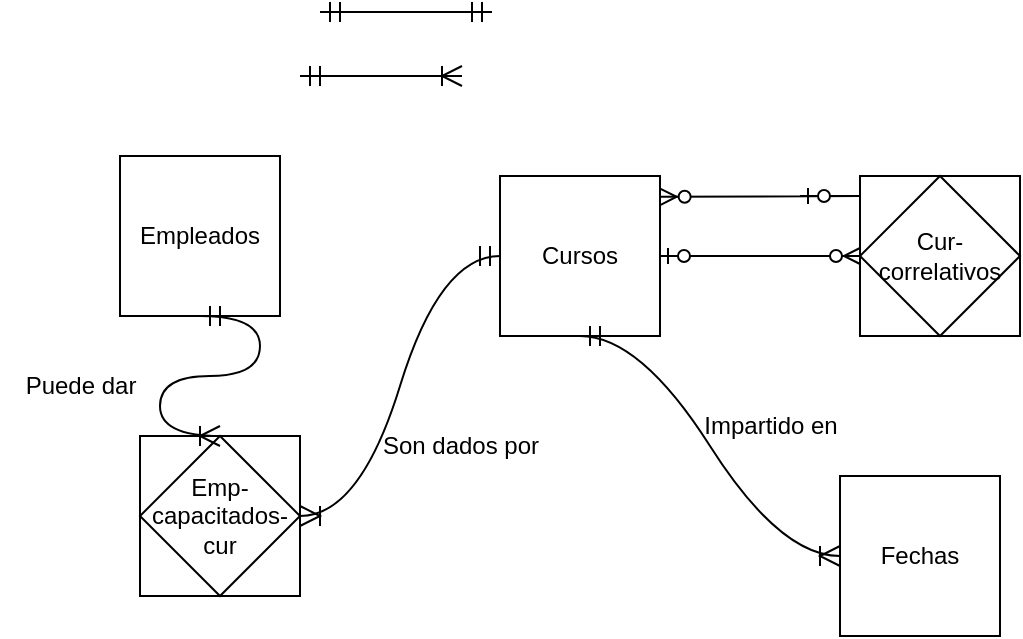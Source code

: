 <mxfile version="27.1.5">
  <diagram name="Página-1" id="yPMZSm1ndTIGdW5jXo2i">
    <mxGraphModel dx="1148" dy="536" grid="1" gridSize="10" guides="1" tooltips="1" connect="1" arrows="1" fold="1" page="1" pageScale="1" pageWidth="827" pageHeight="1169" math="0" shadow="0">
      <root>
        <mxCell id="0" />
        <mxCell id="1" parent="0" />
        <mxCell id="D_9g-K0uBlC7x004Gr_J-1" value="" style="edgeStyle=entityRelationEdgeStyle;fontSize=12;html=1;endArrow=ERoneToMany;startArrow=ERmandOne;rounded=0;startSize=8;endSize=8;curved=1;" edge="1" parent="1">
          <mxGeometry width="100" height="100" relative="1" as="geometry">
            <mxPoint x="280" y="360" as="sourcePoint" />
            <mxPoint x="361" y="360" as="targetPoint" />
            <Array as="points">
              <mxPoint x="392" y="410" />
              <mxPoint x="240" y="205" />
            </Array>
          </mxGeometry>
        </mxCell>
        <mxCell id="D_9g-K0uBlC7x004Gr_J-2" value="" style="edgeStyle=entityRelationEdgeStyle;fontSize=12;html=1;endArrow=ERmandOne;startArrow=ERmandOne;rounded=0;startSize=8;endSize=8;curved=1;" edge="1" parent="1">
          <mxGeometry width="100" height="100" relative="1" as="geometry">
            <mxPoint x="290" y="328" as="sourcePoint" />
            <mxPoint x="376" y="328" as="targetPoint" />
            <Array as="points">
              <mxPoint x="274" y="160" />
            </Array>
          </mxGeometry>
        </mxCell>
        <mxCell id="D_9g-K0uBlC7x004Gr_J-3" value="Empleados" style="whiteSpace=wrap;html=1;aspect=fixed;" vertex="1" parent="1">
          <mxGeometry x="190" y="400" width="80" height="80" as="geometry" />
        </mxCell>
        <mxCell id="D_9g-K0uBlC7x004Gr_J-4" value="Cursos" style="whiteSpace=wrap;html=1;aspect=fixed;" vertex="1" parent="1">
          <mxGeometry x="380" y="410" width="80" height="80" as="geometry" />
        </mxCell>
        <mxCell id="D_9g-K0uBlC7x004Gr_J-5" value="Fechas" style="whiteSpace=wrap;html=1;aspect=fixed;" vertex="1" parent="1">
          <mxGeometry x="550" y="560" width="80" height="80" as="geometry" />
        </mxCell>
        <mxCell id="D_9g-K0uBlC7x004Gr_J-7" value="" style="whiteSpace=wrap;html=1;aspect=fixed;" vertex="1" parent="1">
          <mxGeometry x="200" y="540" width="80" height="80" as="geometry" />
        </mxCell>
        <mxCell id="D_9g-K0uBlC7x004Gr_J-8" value="Emp-capacitados-cur" style="rhombus;whiteSpace=wrap;html=1;" vertex="1" parent="1">
          <mxGeometry x="200" y="540" width="80" height="80" as="geometry" />
        </mxCell>
        <mxCell id="D_9g-K0uBlC7x004Gr_J-11" value="" style="whiteSpace=wrap;html=1;aspect=fixed;" vertex="1" parent="1">
          <mxGeometry x="560" y="410" width="80" height="80" as="geometry" />
        </mxCell>
        <mxCell id="D_9g-K0uBlC7x004Gr_J-12" value="Cur-correlativos" style="rhombus;whiteSpace=wrap;html=1;" vertex="1" parent="1">
          <mxGeometry x="560" y="410" width="80" height="80" as="geometry" />
        </mxCell>
        <mxCell id="D_9g-K0uBlC7x004Gr_J-15" value="" style="edgeStyle=entityRelationEdgeStyle;fontSize=12;html=1;endArrow=ERoneToMany;startArrow=ERmandOne;rounded=0;startSize=8;endSize=8;curved=1;exitX=0.5;exitY=1;exitDx=0;exitDy=0;entryX=0.5;entryY=0;entryDx=0;entryDy=0;" edge="1" parent="1" source="D_9g-K0uBlC7x004Gr_J-3" target="D_9g-K0uBlC7x004Gr_J-8">
          <mxGeometry width="100" height="100" relative="1" as="geometry">
            <mxPoint x="370" y="515" as="sourcePoint" />
            <mxPoint x="451" y="515" as="targetPoint" />
            <Array as="points">
              <mxPoint x="482" y="565" />
              <mxPoint x="330" y="360" />
            </Array>
          </mxGeometry>
        </mxCell>
        <mxCell id="D_9g-K0uBlC7x004Gr_J-16" value="" style="edgeStyle=entityRelationEdgeStyle;fontSize=12;html=1;endArrow=ERoneToMany;startArrow=ERmandOne;rounded=0;startSize=8;endSize=8;curved=1;entryX=1;entryY=0.5;entryDx=0;entryDy=0;exitX=0;exitY=0.5;exitDx=0;exitDy=0;" edge="1" parent="1" source="D_9g-K0uBlC7x004Gr_J-4" target="D_9g-K0uBlC7x004Gr_J-8">
          <mxGeometry width="100" height="100" relative="1" as="geometry">
            <mxPoint x="360" y="525" as="sourcePoint" />
            <mxPoint x="441" y="525" as="targetPoint" />
            <Array as="points">
              <mxPoint x="472" y="575" />
              <mxPoint x="320" y="370" />
            </Array>
          </mxGeometry>
        </mxCell>
        <mxCell id="D_9g-K0uBlC7x004Gr_J-17" value="" style="edgeStyle=entityRelationEdgeStyle;fontSize=12;html=1;endArrow=ERoneToMany;startArrow=ERmandOne;rounded=0;startSize=8;endSize=8;curved=1;exitX=0.5;exitY=1;exitDx=0;exitDy=0;entryX=0;entryY=0.5;entryDx=0;entryDy=0;" edge="1" parent="1" source="D_9g-K0uBlC7x004Gr_J-4" target="D_9g-K0uBlC7x004Gr_J-5">
          <mxGeometry width="100" height="100" relative="1" as="geometry">
            <mxPoint x="380" y="535" as="sourcePoint" />
            <mxPoint x="461" y="535" as="targetPoint" />
            <Array as="points">
              <mxPoint x="492" y="585" />
              <mxPoint x="340" y="380" />
            </Array>
          </mxGeometry>
        </mxCell>
        <mxCell id="D_9g-K0uBlC7x004Gr_J-18" value="" style="edgeStyle=entityRelationEdgeStyle;fontSize=12;html=1;endArrow=ERzeroToMany;startArrow=ERzeroToOne;rounded=0;entryX=1.004;entryY=0.13;entryDx=0;entryDy=0;entryPerimeter=0;" edge="1" parent="1" target="D_9g-K0uBlC7x004Gr_J-4">
          <mxGeometry width="100" height="100" relative="1" as="geometry">
            <mxPoint x="530" y="420" as="sourcePoint" />
            <mxPoint x="580" y="290" as="targetPoint" />
            <Array as="points">
              <mxPoint x="540" y="420" />
              <mxPoint x="540" y="430" />
              <mxPoint x="540" y="420" />
            </Array>
          </mxGeometry>
        </mxCell>
        <mxCell id="D_9g-K0uBlC7x004Gr_J-19" value="" style="edgeStyle=entityRelationEdgeStyle;fontSize=12;html=1;endArrow=ERzeroToMany;startArrow=ERzeroToOne;rounded=0;exitX=1;exitY=0.5;exitDx=0;exitDy=0;entryX=0;entryY=0.5;entryDx=0;entryDy=0;" edge="1" parent="1" source="D_9g-K0uBlC7x004Gr_J-4" target="D_9g-K0uBlC7x004Gr_J-12">
          <mxGeometry width="100" height="100" relative="1" as="geometry">
            <mxPoint x="570" y="510" as="sourcePoint" />
            <mxPoint x="670" y="410" as="targetPoint" />
          </mxGeometry>
        </mxCell>
        <mxCell id="D_9g-K0uBlC7x004Gr_J-20" value="Puede dar" style="text;html=1;align=center;verticalAlign=middle;resizable=0;points=[];autosize=1;strokeColor=none;fillColor=none;" vertex="1" parent="1">
          <mxGeometry x="130" y="500" width="80" height="30" as="geometry" />
        </mxCell>
        <mxCell id="D_9g-K0uBlC7x004Gr_J-21" value="Son dados por" style="text;html=1;align=center;verticalAlign=middle;resizable=0;points=[];autosize=1;strokeColor=none;fillColor=none;" vertex="1" parent="1">
          <mxGeometry x="310" y="530" width="100" height="30" as="geometry" />
        </mxCell>
        <mxCell id="D_9g-K0uBlC7x004Gr_J-22" value="Impartido en" style="text;html=1;align=center;verticalAlign=middle;resizable=0;points=[];autosize=1;strokeColor=none;fillColor=none;" vertex="1" parent="1">
          <mxGeometry x="470" y="520" width="90" height="30" as="geometry" />
        </mxCell>
      </root>
    </mxGraphModel>
  </diagram>
</mxfile>
